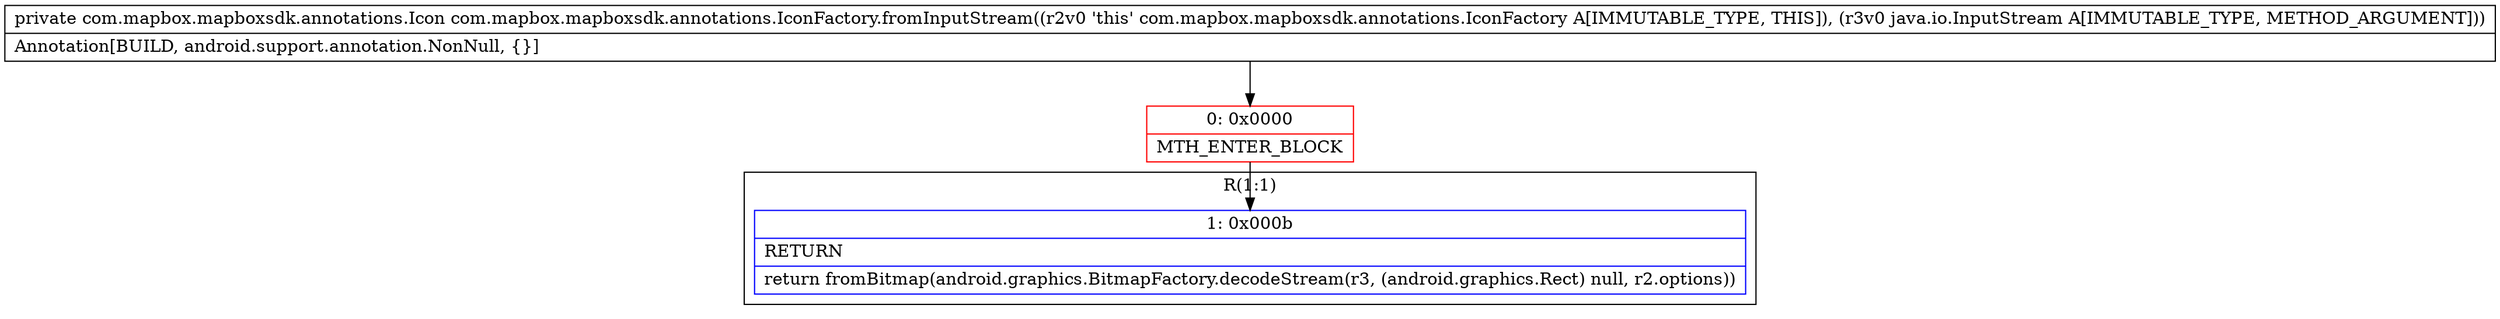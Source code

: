 digraph "CFG forcom.mapbox.mapboxsdk.annotations.IconFactory.fromInputStream(Ljava\/io\/InputStream;)Lcom\/mapbox\/mapboxsdk\/annotations\/Icon;" {
subgraph cluster_Region_331321190 {
label = "R(1:1)";
node [shape=record,color=blue];
Node_1 [shape=record,label="{1\:\ 0x000b|RETURN\l|return fromBitmap(android.graphics.BitmapFactory.decodeStream(r3, (android.graphics.Rect) null, r2.options))\l}"];
}
Node_0 [shape=record,color=red,label="{0\:\ 0x0000|MTH_ENTER_BLOCK\l}"];
MethodNode[shape=record,label="{private com.mapbox.mapboxsdk.annotations.Icon com.mapbox.mapboxsdk.annotations.IconFactory.fromInputStream((r2v0 'this' com.mapbox.mapboxsdk.annotations.IconFactory A[IMMUTABLE_TYPE, THIS]), (r3v0 java.io.InputStream A[IMMUTABLE_TYPE, METHOD_ARGUMENT]))  | Annotation[BUILD, android.support.annotation.NonNull, \{\}]\l}"];
MethodNode -> Node_0;
Node_0 -> Node_1;
}

